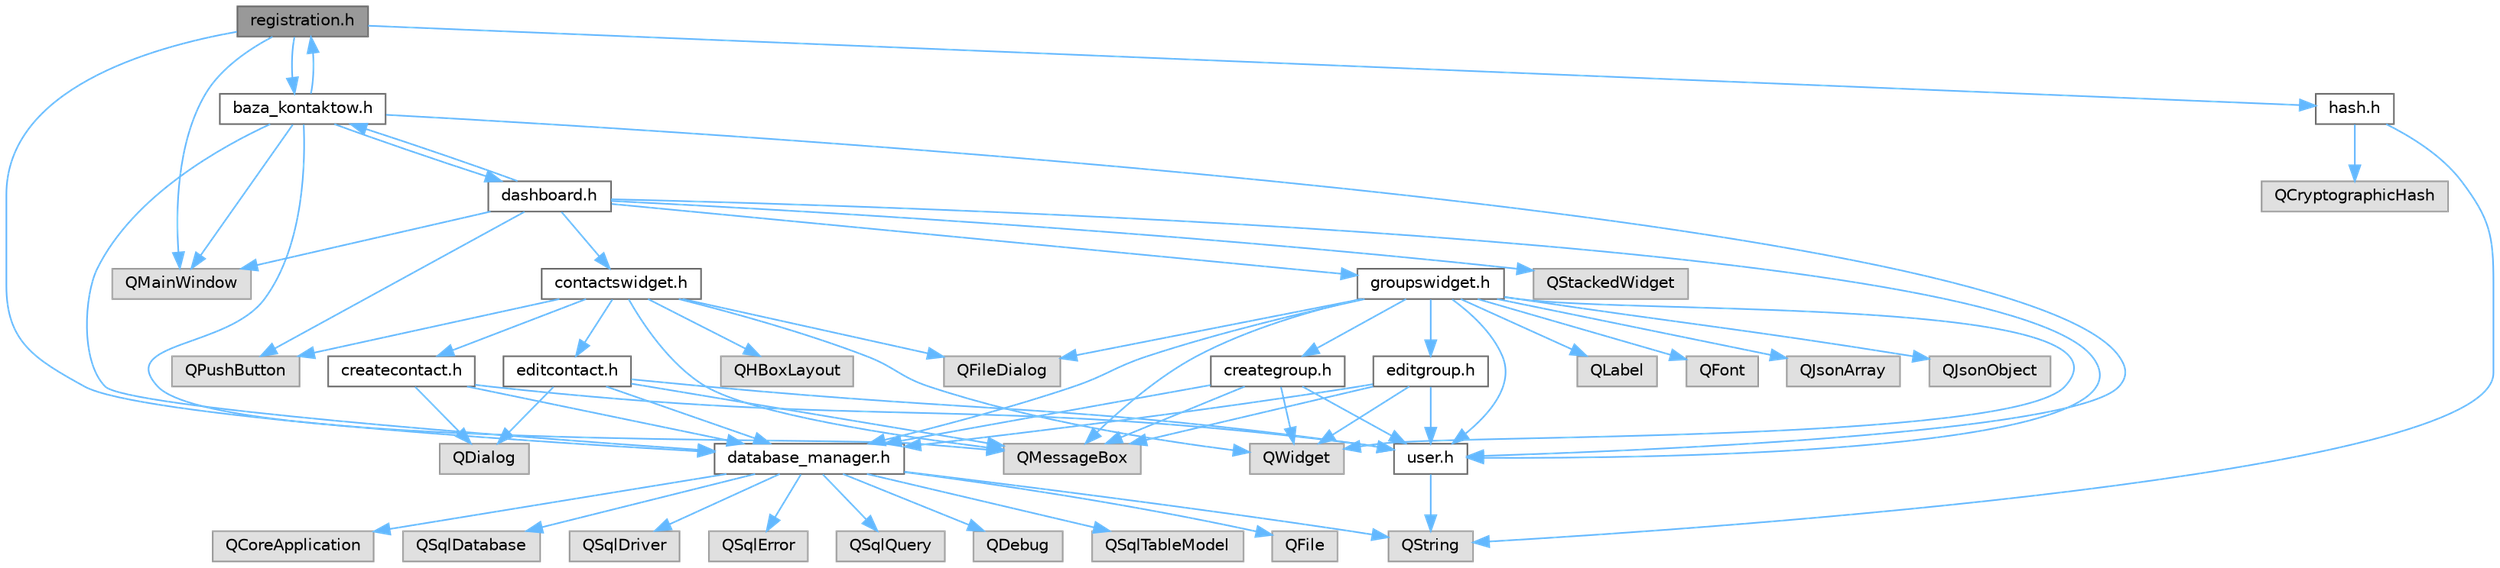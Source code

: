 digraph "registration.h"
{
 // LATEX_PDF_SIZE
  bgcolor="transparent";
  edge [fontname=Helvetica,fontsize=10,labelfontname=Helvetica,labelfontsize=10];
  node [fontname=Helvetica,fontsize=10,shape=box,height=0.2,width=0.4];
  Node1 [id="Node000001",label="registration.h",height=0.2,width=0.4,color="gray40", fillcolor="grey60", style="filled", fontcolor="black",tooltip=" "];
  Node1 -> Node2 [id="edge63_Node000001_Node000002",color="steelblue1",style="solid",tooltip=" "];
  Node2 [id="Node000002",label="QMainWindow",height=0.2,width=0.4,color="grey60", fillcolor="#E0E0E0", style="filled",tooltip=" "];
  Node1 -> Node3 [id="edge64_Node000001_Node000003",color="steelblue1",style="solid",tooltip=" "];
  Node3 [id="Node000003",label="baza_kontaktow.h",height=0.2,width=0.4,color="grey40", fillcolor="white", style="filled",URL="$baza__kontaktow_8h.html",tooltip="Definicja klasy Baza_Kontaktow, głównego okna aplikacji, które pojawia się po uruchomieniu programu."];
  Node3 -> Node2 [id="edge65_Node000003_Node000002",color="steelblue1",style="solid",tooltip=" "];
  Node3 -> Node4 [id="edge66_Node000003_Node000004",color="steelblue1",style="solid",tooltip=" "];
  Node4 [id="Node000004",label="QMessageBox",height=0.2,width=0.4,color="grey60", fillcolor="#E0E0E0", style="filled",tooltip=" "];
  Node3 -> Node1 [id="edge67_Node000003_Node000001",color="steelblue1",style="solid",tooltip=" "];
  Node3 -> Node5 [id="edge68_Node000003_Node000005",color="steelblue1",style="solid",tooltip=" "];
  Node5 [id="Node000005",label="dashboard.h",height=0.2,width=0.4,color="grey40", fillcolor="white", style="filled",URL="$dashboard_8h.html",tooltip=" "];
  Node5 -> Node2 [id="edge69_Node000005_Node000002",color="steelblue1",style="solid",tooltip=" "];
  Node5 -> Node6 [id="edge70_Node000005_Node000006",color="steelblue1",style="solid",tooltip=" "];
  Node6 [id="Node000006",label="QStackedWidget",height=0.2,width=0.4,color="grey60", fillcolor="#E0E0E0", style="filled",tooltip=" "];
  Node5 -> Node7 [id="edge71_Node000005_Node000007",color="steelblue1",style="solid",tooltip=" "];
  Node7 [id="Node000007",label="QPushButton",height=0.2,width=0.4,color="grey60", fillcolor="#E0E0E0", style="filled",tooltip=" "];
  Node5 -> Node8 [id="edge72_Node000005_Node000008",color="steelblue1",style="solid",tooltip=" "];
  Node8 [id="Node000008",label="contactswidget.h",height=0.2,width=0.4,color="grey40", fillcolor="white", style="filled",URL="$contactswidget_8h.html",tooltip=" "];
  Node8 -> Node9 [id="edge73_Node000008_Node000009",color="steelblue1",style="solid",tooltip=" "];
  Node9 [id="Node000009",label="QWidget",height=0.2,width=0.4,color="grey60", fillcolor="#E0E0E0", style="filled",tooltip=" "];
  Node8 -> Node4 [id="edge74_Node000008_Node000004",color="steelblue1",style="solid",tooltip=" "];
  Node8 -> Node7 [id="edge75_Node000008_Node000007",color="steelblue1",style="solid",tooltip=" "];
  Node8 -> Node10 [id="edge76_Node000008_Node000010",color="steelblue1",style="solid",tooltip=" "];
  Node10 [id="Node000010",label="QHBoxLayout",height=0.2,width=0.4,color="grey60", fillcolor="#E0E0E0", style="filled",tooltip=" "];
  Node8 -> Node11 [id="edge77_Node000008_Node000011",color="steelblue1",style="solid",tooltip=" "];
  Node11 [id="Node000011",label="QFileDialog",height=0.2,width=0.4,color="grey60", fillcolor="#E0E0E0", style="filled",tooltip=" "];
  Node8 -> Node12 [id="edge78_Node000008_Node000012",color="steelblue1",style="solid",tooltip=" "];
  Node12 [id="Node000012",label="createcontact.h",height=0.2,width=0.4,color="grey40", fillcolor="white", style="filled",URL="$createcontact_8h.html",tooltip=" "];
  Node12 -> Node13 [id="edge79_Node000012_Node000013",color="steelblue1",style="solid",tooltip=" "];
  Node13 [id="Node000013",label="QDialog",height=0.2,width=0.4,color="grey60", fillcolor="#E0E0E0", style="filled",tooltip=" "];
  Node12 -> Node14 [id="edge80_Node000012_Node000014",color="steelblue1",style="solid",tooltip=" "];
  Node14 [id="Node000014",label="database_manager.h",height=0.2,width=0.4,color="grey40", fillcolor="white", style="filled",URL="$database__manager_8h.html",tooltip=" "];
  Node14 -> Node15 [id="edge81_Node000014_Node000015",color="steelblue1",style="solid",tooltip=" "];
  Node15 [id="Node000015",label="QString",height=0.2,width=0.4,color="grey60", fillcolor="#E0E0E0", style="filled",tooltip=" "];
  Node14 -> Node16 [id="edge82_Node000014_Node000016",color="steelblue1",style="solid",tooltip=" "];
  Node16 [id="Node000016",label="QCoreApplication",height=0.2,width=0.4,color="grey60", fillcolor="#E0E0E0", style="filled",tooltip=" "];
  Node14 -> Node17 [id="edge83_Node000014_Node000017",color="steelblue1",style="solid",tooltip=" "];
  Node17 [id="Node000017",label="QSqlDatabase",height=0.2,width=0.4,color="grey60", fillcolor="#E0E0E0", style="filled",tooltip=" "];
  Node14 -> Node18 [id="edge84_Node000014_Node000018",color="steelblue1",style="solid",tooltip=" "];
  Node18 [id="Node000018",label="QSqlDriver",height=0.2,width=0.4,color="grey60", fillcolor="#E0E0E0", style="filled",tooltip=" "];
  Node14 -> Node19 [id="edge85_Node000014_Node000019",color="steelblue1",style="solid",tooltip=" "];
  Node19 [id="Node000019",label="QSqlError",height=0.2,width=0.4,color="grey60", fillcolor="#E0E0E0", style="filled",tooltip=" "];
  Node14 -> Node20 [id="edge86_Node000014_Node000020",color="steelblue1",style="solid",tooltip=" "];
  Node20 [id="Node000020",label="QSqlQuery",height=0.2,width=0.4,color="grey60", fillcolor="#E0E0E0", style="filled",tooltip=" "];
  Node14 -> Node21 [id="edge87_Node000014_Node000021",color="steelblue1",style="solid",tooltip=" "];
  Node21 [id="Node000021",label="QDebug",height=0.2,width=0.4,color="grey60", fillcolor="#E0E0E0", style="filled",tooltip=" "];
  Node14 -> Node22 [id="edge88_Node000014_Node000022",color="steelblue1",style="solid",tooltip=" "];
  Node22 [id="Node000022",label="QSqlTableModel",height=0.2,width=0.4,color="grey60", fillcolor="#E0E0E0", style="filled",tooltip=" "];
  Node14 -> Node23 [id="edge89_Node000014_Node000023",color="steelblue1",style="solid",tooltip=" "];
  Node23 [id="Node000023",label="QFile",height=0.2,width=0.4,color="grey60", fillcolor="#E0E0E0", style="filled",tooltip=" "];
  Node12 -> Node24 [id="edge90_Node000012_Node000024",color="steelblue1",style="solid",tooltip=" "];
  Node24 [id="Node000024",label="user.h",height=0.2,width=0.4,color="grey40", fillcolor="white", style="filled",URL="$user_8h.html",tooltip=" "];
  Node24 -> Node15 [id="edge91_Node000024_Node000015",color="steelblue1",style="solid",tooltip=" "];
  Node8 -> Node25 [id="edge92_Node000008_Node000025",color="steelblue1",style="solid",tooltip=" "];
  Node25 [id="Node000025",label="editcontact.h",height=0.2,width=0.4,color="grey40", fillcolor="white", style="filled",URL="$editcontact_8h.html",tooltip=" "];
  Node25 -> Node13 [id="edge93_Node000025_Node000013",color="steelblue1",style="solid",tooltip=" "];
  Node25 -> Node4 [id="edge94_Node000025_Node000004",color="steelblue1",style="solid",tooltip=" "];
  Node25 -> Node24 [id="edge95_Node000025_Node000024",color="steelblue1",style="solid",tooltip=" "];
  Node25 -> Node14 [id="edge96_Node000025_Node000014",color="steelblue1",style="solid",tooltip=" "];
  Node5 -> Node26 [id="edge97_Node000005_Node000026",color="steelblue1",style="solid",tooltip=" "];
  Node26 [id="Node000026",label="groupswidget.h",height=0.2,width=0.4,color="grey40", fillcolor="white", style="filled",URL="$groupswidget_8h.html",tooltip=" "];
  Node26 -> Node9 [id="edge98_Node000026_Node000009",color="steelblue1",style="solid",tooltip=" "];
  Node26 -> Node27 [id="edge99_Node000026_Node000027",color="steelblue1",style="solid",tooltip=" "];
  Node27 [id="Node000027",label="QLabel",height=0.2,width=0.4,color="grey60", fillcolor="#E0E0E0", style="filled",tooltip=" "];
  Node26 -> Node28 [id="edge100_Node000026_Node000028",color="steelblue1",style="solid",tooltip=" "];
  Node28 [id="Node000028",label="QFont",height=0.2,width=0.4,color="grey60", fillcolor="#E0E0E0", style="filled",tooltip=" "];
  Node26 -> Node4 [id="edge101_Node000026_Node000004",color="steelblue1",style="solid",tooltip=" "];
  Node26 -> Node11 [id="edge102_Node000026_Node000011",color="steelblue1",style="solid",tooltip=" "];
  Node26 -> Node29 [id="edge103_Node000026_Node000029",color="steelblue1",style="solid",tooltip=" "];
  Node29 [id="Node000029",label="QJsonArray",height=0.2,width=0.4,color="grey60", fillcolor="#E0E0E0", style="filled",tooltip=" "];
  Node26 -> Node30 [id="edge104_Node000026_Node000030",color="steelblue1",style="solid",tooltip=" "];
  Node30 [id="Node000030",label="QJsonObject",height=0.2,width=0.4,color="grey60", fillcolor="#E0E0E0", style="filled",tooltip=" "];
  Node26 -> Node31 [id="edge105_Node000026_Node000031",color="steelblue1",style="solid",tooltip=" "];
  Node31 [id="Node000031",label="creategroup.h",height=0.2,width=0.4,color="grey40", fillcolor="white", style="filled",URL="$creategroup_8h.html",tooltip=" "];
  Node31 -> Node9 [id="edge106_Node000031_Node000009",color="steelblue1",style="solid",tooltip=" "];
  Node31 -> Node4 [id="edge107_Node000031_Node000004",color="steelblue1",style="solid",tooltip=" "];
  Node31 -> Node14 [id="edge108_Node000031_Node000014",color="steelblue1",style="solid",tooltip=" "];
  Node31 -> Node24 [id="edge109_Node000031_Node000024",color="steelblue1",style="solid",tooltip=" "];
  Node26 -> Node32 [id="edge110_Node000026_Node000032",color="steelblue1",style="solid",tooltip=" "];
  Node32 [id="Node000032",label="editgroup.h",height=0.2,width=0.4,color="grey40", fillcolor="white", style="filled",URL="$editgroup_8h.html",tooltip=" "];
  Node32 -> Node9 [id="edge111_Node000032_Node000009",color="steelblue1",style="solid",tooltip=" "];
  Node32 -> Node4 [id="edge112_Node000032_Node000004",color="steelblue1",style="solid",tooltip=" "];
  Node32 -> Node14 [id="edge113_Node000032_Node000014",color="steelblue1",style="solid",tooltip=" "];
  Node32 -> Node24 [id="edge114_Node000032_Node000024",color="steelblue1",style="solid",tooltip=" "];
  Node26 -> Node14 [id="edge115_Node000026_Node000014",color="steelblue1",style="solid",tooltip=" "];
  Node26 -> Node24 [id="edge116_Node000026_Node000024",color="steelblue1",style="solid",tooltip=" "];
  Node5 -> Node3 [id="edge117_Node000005_Node000003",color="steelblue1",style="solid",tooltip=" "];
  Node5 -> Node24 [id="edge118_Node000005_Node000024",color="steelblue1",style="solid",tooltip=" "];
  Node3 -> Node24 [id="edge119_Node000003_Node000024",color="steelblue1",style="solid",tooltip=" "];
  Node3 -> Node14 [id="edge120_Node000003_Node000014",color="steelblue1",style="solid",tooltip=" "];
  Node1 -> Node14 [id="edge121_Node000001_Node000014",color="steelblue1",style="solid",tooltip=" "];
  Node1 -> Node33 [id="edge122_Node000001_Node000033",color="steelblue1",style="solid",tooltip=" "];
  Node33 [id="Node000033",label="hash.h",height=0.2,width=0.4,color="grey40", fillcolor="white", style="filled",URL="$hash_8h.html",tooltip=" "];
  Node33 -> Node15 [id="edge123_Node000033_Node000015",color="steelblue1",style="solid",tooltip=" "];
  Node33 -> Node34 [id="edge124_Node000033_Node000034",color="steelblue1",style="solid",tooltip=" "];
  Node34 [id="Node000034",label="QCryptographicHash",height=0.2,width=0.4,color="grey60", fillcolor="#E0E0E0", style="filled",tooltip=" "];
}
